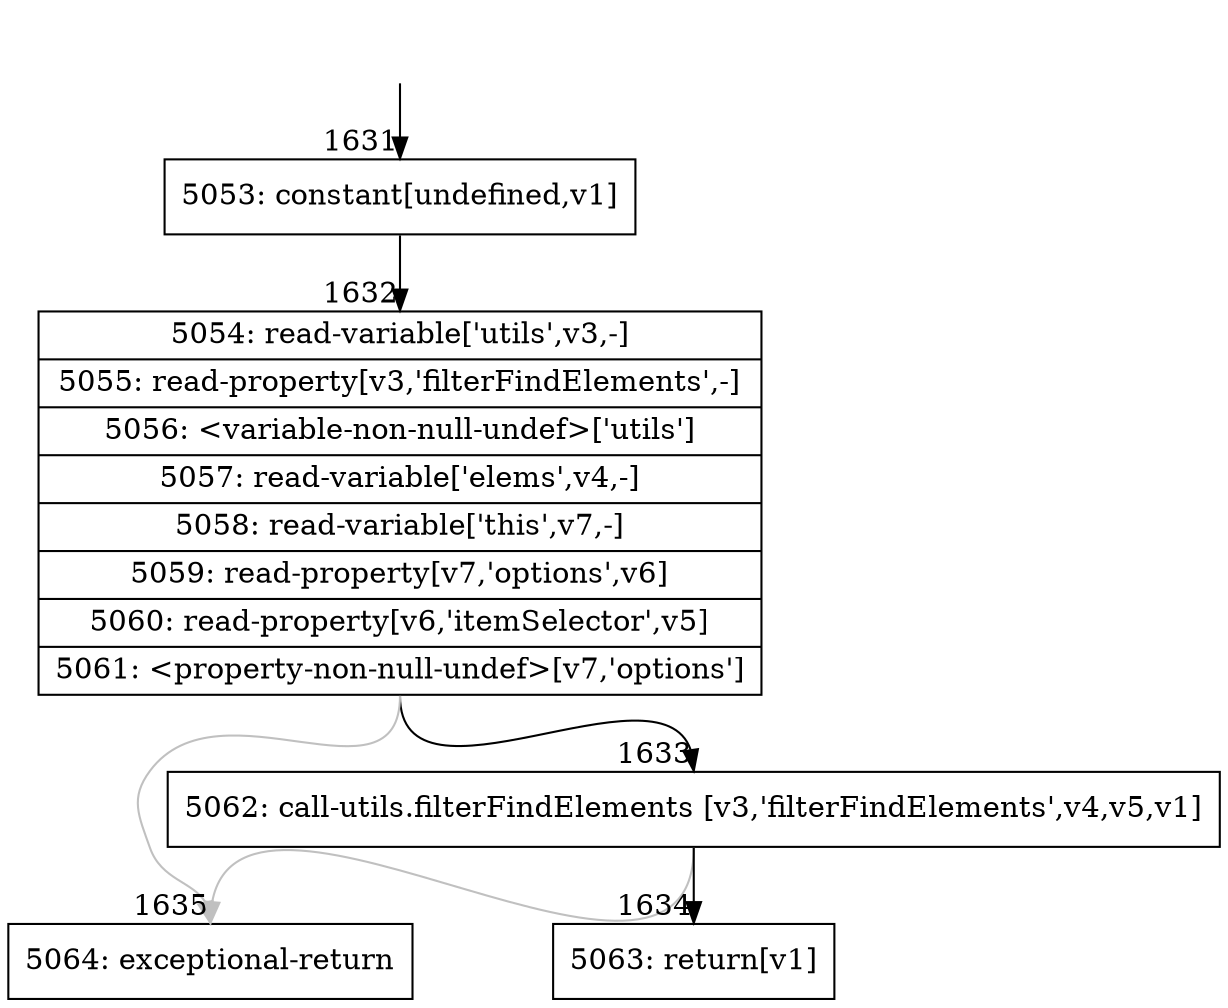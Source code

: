digraph {
rankdir="TD"
BB_entry147[shape=none,label=""];
BB_entry147 -> BB1631 [tailport=s, headport=n, headlabel="    1631"]
BB1631 [shape=record label="{5053: constant[undefined,v1]}" ] 
BB1631 -> BB1632 [tailport=s, headport=n, headlabel="      1632"]
BB1632 [shape=record label="{5054: read-variable['utils',v3,-]|5055: read-property[v3,'filterFindElements',-]|5056: \<variable-non-null-undef\>['utils']|5057: read-variable['elems',v4,-]|5058: read-variable['this',v7,-]|5059: read-property[v7,'options',v6]|5060: read-property[v6,'itemSelector',v5]|5061: \<property-non-null-undef\>[v7,'options']}" ] 
BB1632 -> BB1633 [tailport=s, headport=n, headlabel="      1633"]
BB1632 -> BB1635 [tailport=s, headport=n, color=gray, headlabel="      1635"]
BB1633 [shape=record label="{5062: call-utils.filterFindElements [v3,'filterFindElements',v4,v5,v1]}" ] 
BB1633 -> BB1634 [tailport=s, headport=n, headlabel="      1634"]
BB1633 -> BB1635 [tailport=s, headport=n, color=gray]
BB1634 [shape=record label="{5063: return[v1]}" ] 
BB1635 [shape=record label="{5064: exceptional-return}" ] 
//#$~ 2246
}
